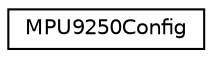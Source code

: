 digraph "Graphical Class Hierarchy"
{
  edge [fontname="Helvetica",fontsize="10",labelfontname="Helvetica",labelfontsize="10"];
  node [fontname="Helvetica",fontsize="10",shape=record];
  rankdir="LR";
  Node1 [label="MPU9250Config",height=0.2,width=0.4,color="black", fillcolor="white", style="filled",URL="$class_m_p_u9250_config.html",tooltip="A configuration container for the MPU9250 Sensor. All its configuration values are stored an held ins..."];
}
